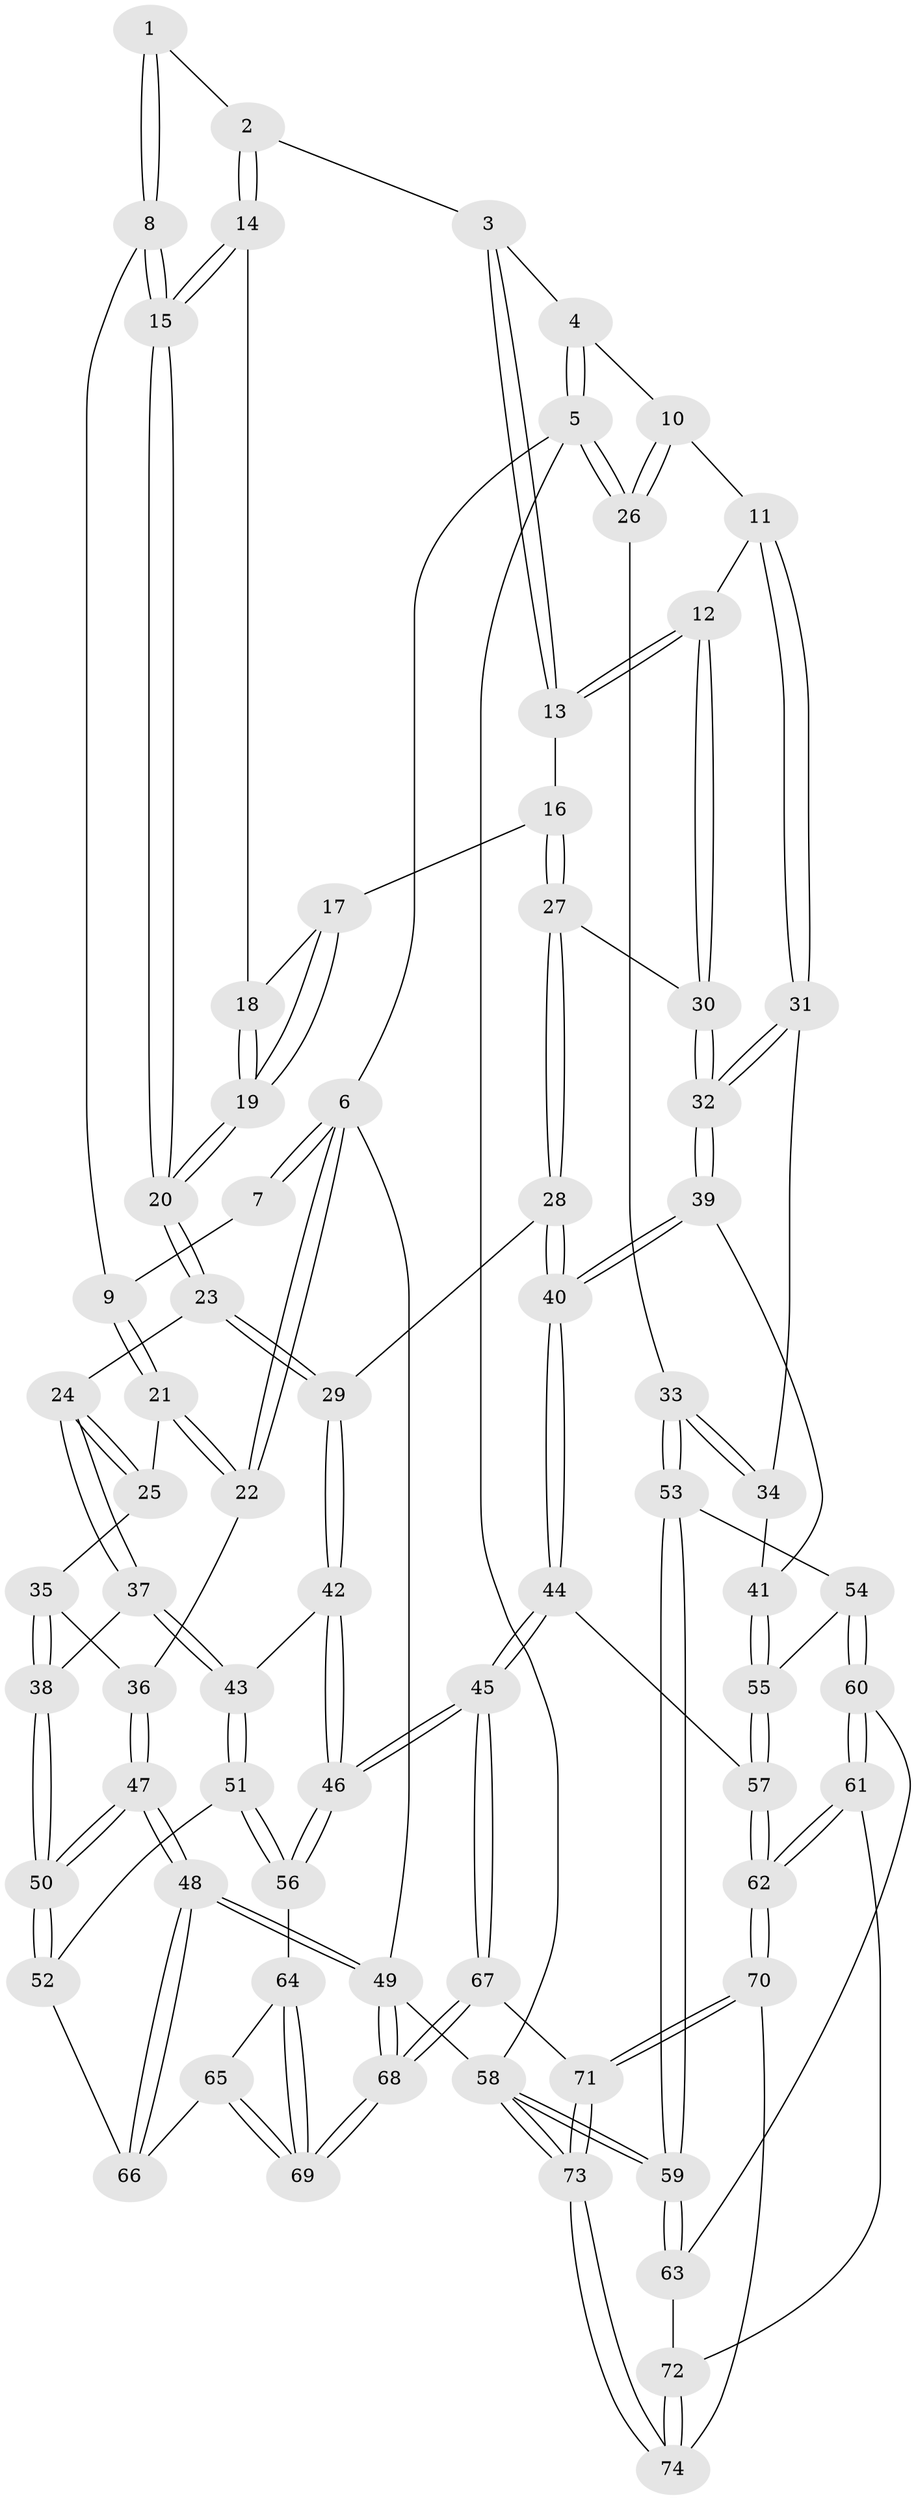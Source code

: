 // Generated by graph-tools (version 1.1) at 2025/50/03/09/25 03:50:58]
// undirected, 74 vertices, 182 edges
graph export_dot {
graph [start="1"]
  node [color=gray90,style=filled];
  1 [pos="+0.258235239503535+0"];
  2 [pos="+0.4932242841610132+0"];
  3 [pos="+0.5143646461647231+0"];
  4 [pos="+0.6730203124231484+0"];
  5 [pos="+1+0"];
  6 [pos="+0+0"];
  7 [pos="+0.07836600206422882+0"];
  8 [pos="+0.16897661436352823+0.13944049509394849"];
  9 [pos="+0.11834936307505478+0.14596081816932882"];
  10 [pos="+0.7795300607081755+0.16797970518200708"];
  11 [pos="+0.6682524804106481+0.2908659471535785"];
  12 [pos="+0.667873272873901+0.29093454963275994"];
  13 [pos="+0.5807962964114631+0.26135515935546827"];
  14 [pos="+0.43070489105892584+0"];
  15 [pos="+0.2486327203486863+0.1587979119488532"];
  16 [pos="+0.5091760552529127+0.2635078682970378"];
  17 [pos="+0.48423520928611785+0.2542493902246869"];
  18 [pos="+0.44224908470687896+0.08900655760023467"];
  19 [pos="+0.3290037379915615+0.291166862114971"];
  20 [pos="+0.3212277707989421+0.2938977572513182"];
  21 [pos="+0+0.23492444906700075"];
  22 [pos="+0+0.22551211536880666"];
  23 [pos="+0.2797199352128931+0.4331730925371117"];
  24 [pos="+0.24891894067756964+0.43941636809869355"];
  25 [pos="+0.13433558966467193+0.39234601137805974"];
  26 [pos="+1+0.2779124602703855"];
  27 [pos="+0.46432963362835633+0.4552864141968954"];
  28 [pos="+0.4098637156578289+0.4814546628489585"];
  29 [pos="+0.3267622994232773+0.4676608488497592"];
  30 [pos="+0.5708984612311868+0.4512459391611848"];
  31 [pos="+0.777933886528245+0.445786379380763"];
  32 [pos="+0.6133040729396166+0.5202761898864567"];
  33 [pos="+1+0.4767276889332279"];
  34 [pos="+0.7894752975727111+0.453698808177245"];
  35 [pos="+0.061379008051788614+0.495149295929003"];
  36 [pos="+0+0.35336635547505485"];
  37 [pos="+0.14544275985984967+0.6030244137257291"];
  38 [pos="+0.016567940369401905+0.6080257848741543"];
  39 [pos="+0.6173326284306944+0.6304116901408179"];
  40 [pos="+0.5430499505867153+0.6956534944494293"];
  41 [pos="+0.7194436021068222+0.6266220502705795"];
  42 [pos="+0.3280072686254744+0.6241039107347403"];
  43 [pos="+0.16468671583219538+0.6393282697492352"];
  44 [pos="+0.5352975132849068+0.7162671191288829"];
  45 [pos="+0.46959280075692084+0.786669613003077"];
  46 [pos="+0.3530611673773524+0.7386474423621366"];
  47 [pos="+0+0.6631748350053583"];
  48 [pos="+0+0.9887048906272654"];
  49 [pos="+0+1"];
  50 [pos="+0+0.6553078535511819"];
  51 [pos="+0.1647096386810583+0.6393977812074639"];
  52 [pos="+0.13599970484012874+0.7554042812088394"];
  53 [pos="+1+0.5199763595403993"];
  54 [pos="+0.8534560764798406+0.6838955601054483"];
  55 [pos="+0.7865634556121126+0.6715257766252264"];
  56 [pos="+0.3107740622913197+0.7473221446283631"];
  57 [pos="+0.7032774396506898+0.7987401548107398"];
  58 [pos="+1+1"];
  59 [pos="+1+0.9142242661291778"];
  60 [pos="+0.8540491953549758+0.7032697723402386"];
  61 [pos="+0.7525760261895997+0.8601519767514457"];
  62 [pos="+0.741614291842071+0.865278234949266"];
  63 [pos="+0.8958657476190591+0.8163441419295758"];
  64 [pos="+0.27603598068837226+0.7733217974160445"];
  65 [pos="+0.14875752414246374+0.7887454209080839"];
  66 [pos="+0.14793782019807086+0.7881341459322134"];
  67 [pos="+0.4905867183995042+1"];
  68 [pos="+0.18761045232617957+1"];
  69 [pos="+0.19229674942238384+1"];
  70 [pos="+0.7298840188974627+0.8999549667704327"];
  71 [pos="+0.49933278950777615+1"];
  72 [pos="+0.8631681656089614+0.8548896791654512"];
  73 [pos="+1+1"];
  74 [pos="+0.896122755536037+0.9808850142352057"];
  1 -- 2;
  1 -- 8;
  1 -- 8;
  2 -- 3;
  2 -- 14;
  2 -- 14;
  3 -- 4;
  3 -- 13;
  3 -- 13;
  4 -- 5;
  4 -- 5;
  4 -- 10;
  5 -- 6;
  5 -- 26;
  5 -- 26;
  5 -- 58;
  6 -- 7;
  6 -- 7;
  6 -- 22;
  6 -- 22;
  6 -- 49;
  7 -- 9;
  8 -- 9;
  8 -- 15;
  8 -- 15;
  9 -- 21;
  9 -- 21;
  10 -- 11;
  10 -- 26;
  10 -- 26;
  11 -- 12;
  11 -- 31;
  11 -- 31;
  12 -- 13;
  12 -- 13;
  12 -- 30;
  12 -- 30;
  13 -- 16;
  14 -- 15;
  14 -- 15;
  14 -- 18;
  15 -- 20;
  15 -- 20;
  16 -- 17;
  16 -- 27;
  16 -- 27;
  17 -- 18;
  17 -- 19;
  17 -- 19;
  18 -- 19;
  18 -- 19;
  19 -- 20;
  19 -- 20;
  20 -- 23;
  20 -- 23;
  21 -- 22;
  21 -- 22;
  21 -- 25;
  22 -- 36;
  23 -- 24;
  23 -- 29;
  23 -- 29;
  24 -- 25;
  24 -- 25;
  24 -- 37;
  24 -- 37;
  25 -- 35;
  26 -- 33;
  27 -- 28;
  27 -- 28;
  27 -- 30;
  28 -- 29;
  28 -- 40;
  28 -- 40;
  29 -- 42;
  29 -- 42;
  30 -- 32;
  30 -- 32;
  31 -- 32;
  31 -- 32;
  31 -- 34;
  32 -- 39;
  32 -- 39;
  33 -- 34;
  33 -- 34;
  33 -- 53;
  33 -- 53;
  34 -- 41;
  35 -- 36;
  35 -- 38;
  35 -- 38;
  36 -- 47;
  36 -- 47;
  37 -- 38;
  37 -- 43;
  37 -- 43;
  38 -- 50;
  38 -- 50;
  39 -- 40;
  39 -- 40;
  39 -- 41;
  40 -- 44;
  40 -- 44;
  41 -- 55;
  41 -- 55;
  42 -- 43;
  42 -- 46;
  42 -- 46;
  43 -- 51;
  43 -- 51;
  44 -- 45;
  44 -- 45;
  44 -- 57;
  45 -- 46;
  45 -- 46;
  45 -- 67;
  45 -- 67;
  46 -- 56;
  46 -- 56;
  47 -- 48;
  47 -- 48;
  47 -- 50;
  47 -- 50;
  48 -- 49;
  48 -- 49;
  48 -- 66;
  48 -- 66;
  49 -- 68;
  49 -- 68;
  49 -- 58;
  50 -- 52;
  50 -- 52;
  51 -- 52;
  51 -- 56;
  51 -- 56;
  52 -- 66;
  53 -- 54;
  53 -- 59;
  53 -- 59;
  54 -- 55;
  54 -- 60;
  54 -- 60;
  55 -- 57;
  55 -- 57;
  56 -- 64;
  57 -- 62;
  57 -- 62;
  58 -- 59;
  58 -- 59;
  58 -- 73;
  58 -- 73;
  59 -- 63;
  59 -- 63;
  60 -- 61;
  60 -- 61;
  60 -- 63;
  61 -- 62;
  61 -- 62;
  61 -- 72;
  62 -- 70;
  62 -- 70;
  63 -- 72;
  64 -- 65;
  64 -- 69;
  64 -- 69;
  65 -- 66;
  65 -- 69;
  65 -- 69;
  67 -- 68;
  67 -- 68;
  67 -- 71;
  68 -- 69;
  68 -- 69;
  70 -- 71;
  70 -- 71;
  70 -- 74;
  71 -- 73;
  71 -- 73;
  72 -- 74;
  72 -- 74;
  73 -- 74;
  73 -- 74;
}
